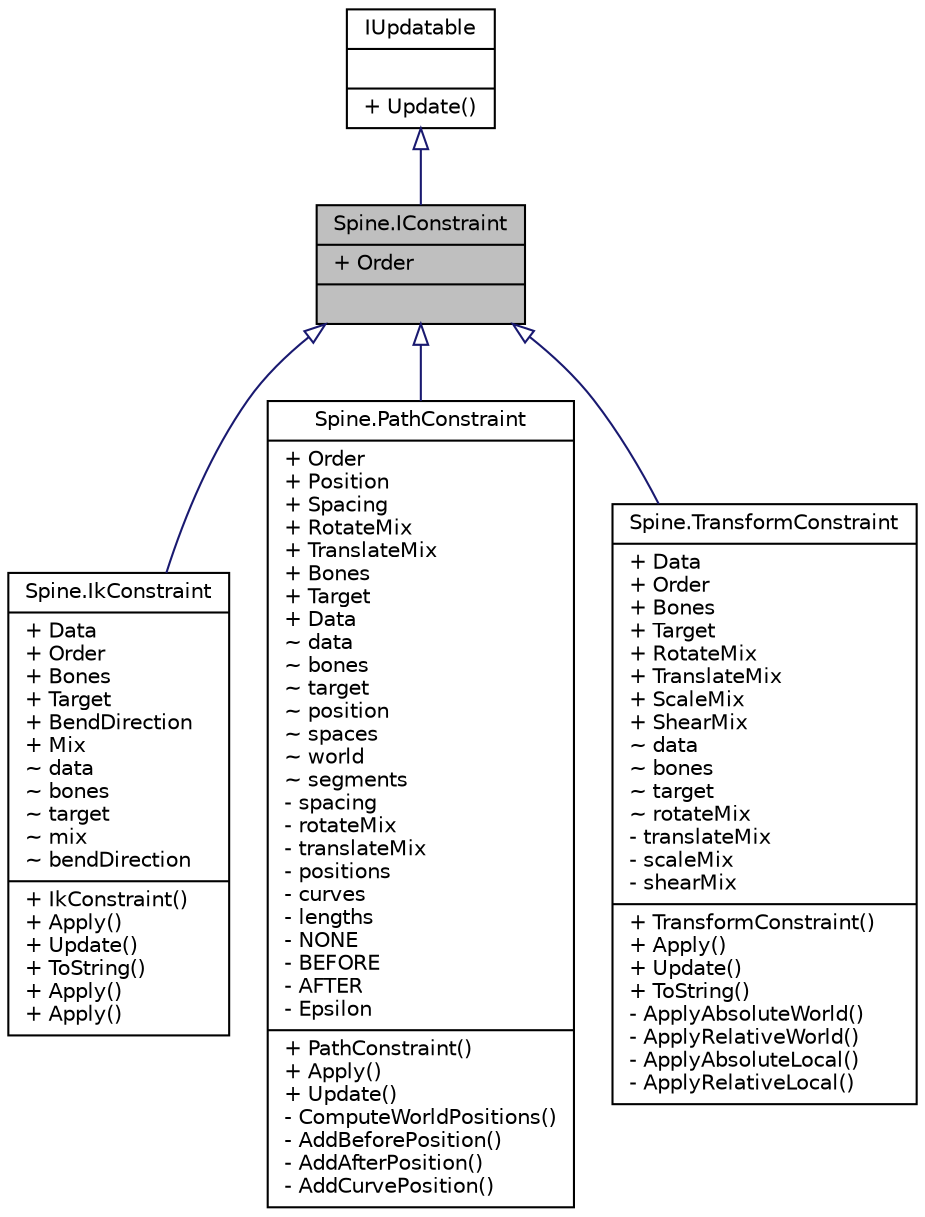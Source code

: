 digraph "Spine.IConstraint"
{
 // LATEX_PDF_SIZE
  edge [fontname="Helvetica",fontsize="10",labelfontname="Helvetica",labelfontsize="10"];
  node [fontname="Helvetica",fontsize="10",shape=record];
  Node1 [label="{Spine.IConstraint\n|+ Order\l|}",height=0.2,width=0.4,color="black", fillcolor="grey75", style="filled", fontcolor="black",tooltip="The interface for all constraints."];
  Node2 -> Node1 [dir="back",color="midnightblue",fontsize="10",style="solid",arrowtail="onormal"];
  Node2 [label="{IUpdatable\n||+ Update()\l}",height=0.2,width=0.4,color="black", fillcolor="white", style="filled",URL="$interface_spine_1_1_i_updatable.html",tooltip=" "];
  Node1 -> Node3 [dir="back",color="midnightblue",fontsize="10",style="solid",arrowtail="onormal"];
  Node3 [label="{Spine.IkConstraint\n|+ Data\l+ Order\l+ Bones\l+ Target\l+ BendDirection\l+ Mix\l~ data\l~ bones\l~ target\l~ mix\l~ bendDirection\l|+ IkConstraint()\l+ Apply()\l+ Update()\l+ ToString()\l+ Apply()\l+ Apply()\l}",height=0.2,width=0.4,color="black", fillcolor="white", style="filled",URL="$class_spine_1_1_ik_constraint.html",tooltip=" "];
  Node1 -> Node4 [dir="back",color="midnightblue",fontsize="10",style="solid",arrowtail="onormal"];
  Node4 [label="{Spine.PathConstraint\n|+ Order\l+ Position\l+ Spacing\l+ RotateMix\l+ TranslateMix\l+ Bones\l+ Target\l+ Data\l~ data\l~ bones\l~ target\l~ position\l~ spaces\l~ world\l~ segments\l- spacing\l- rotateMix\l- translateMix\l- positions\l- curves\l- lengths\l- NONE\l- BEFORE\l- AFTER\l- Epsilon\l|+ PathConstraint()\l+ Apply()\l+ Update()\l- ComputeWorldPositions()\l- AddBeforePosition()\l- AddAfterPosition()\l- AddCurvePosition()\l}",height=0.2,width=0.4,color="black", fillcolor="white", style="filled",URL="$class_spine_1_1_path_constraint.html",tooltip=" "];
  Node1 -> Node5 [dir="back",color="midnightblue",fontsize="10",style="solid",arrowtail="onormal"];
  Node5 [label="{Spine.TransformConstraint\n|+ Data\l+ Order\l+ Bones\l+ Target\l+ RotateMix\l+ TranslateMix\l+ ScaleMix\l+ ShearMix\l~ data\l~ bones\l~ target\l~ rotateMix\l- translateMix\l- scaleMix\l- shearMix\l|+ TransformConstraint()\l+ Apply()\l+ Update()\l+ ToString()\l- ApplyAbsoluteWorld()\l- ApplyRelativeWorld()\l- ApplyAbsoluteLocal()\l- ApplyRelativeLocal()\l}",height=0.2,width=0.4,color="black", fillcolor="white", style="filled",URL="$class_spine_1_1_transform_constraint.html",tooltip=" "];
}
